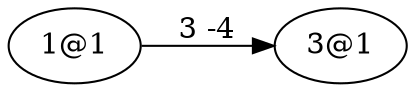digraph ImplicationGraph {
  rankdir=LR;
  margin=0;

  n1 [label="1@1"];
  n3 [label="3@1"];

  n1 -> n3 [label="3 -4"];
}
